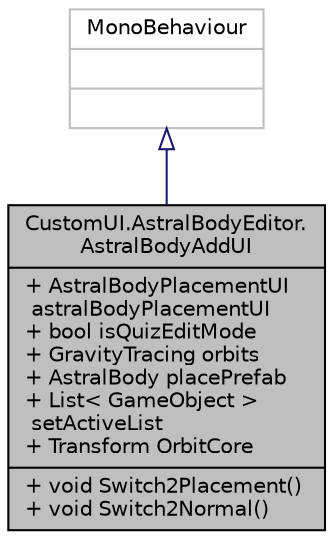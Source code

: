 digraph "CustomUI.AstralBodyEditor.AstralBodyAddUI"
{
 // INTERACTIVE_SVG=YES
 // LATEX_PDF_SIZE
  edge [fontname="Helvetica",fontsize="10",labelfontname="Helvetica",labelfontsize="10"];
  node [fontname="Helvetica",fontsize="10",shape=record];
  Node1 [label="{CustomUI.AstralBodyEditor.\lAstralBodyAddUI\n|+ AstralBodyPlacementUI\l astralBodyPlacementUI\l+ bool isQuizEditMode\l+ GravityTracing orbits\l+ AstralBody placePrefab\l+ List\< GameObject \>\l setActiveList\l+ Transform OrbitCore\l|+ void Switch2Placement()\l+ void Switch2Normal()\l}",height=0.2,width=0.4,color="black", fillcolor="grey75", style="filled", fontcolor="black",tooltip=" "];
  Node2 -> Node1 [dir="back",color="midnightblue",fontsize="10",style="solid",arrowtail="onormal",fontname="Helvetica"];
  Node2 [label="{MonoBehaviour\n||}",height=0.2,width=0.4,color="grey75", fillcolor="white", style="filled",tooltip=" "];
}

